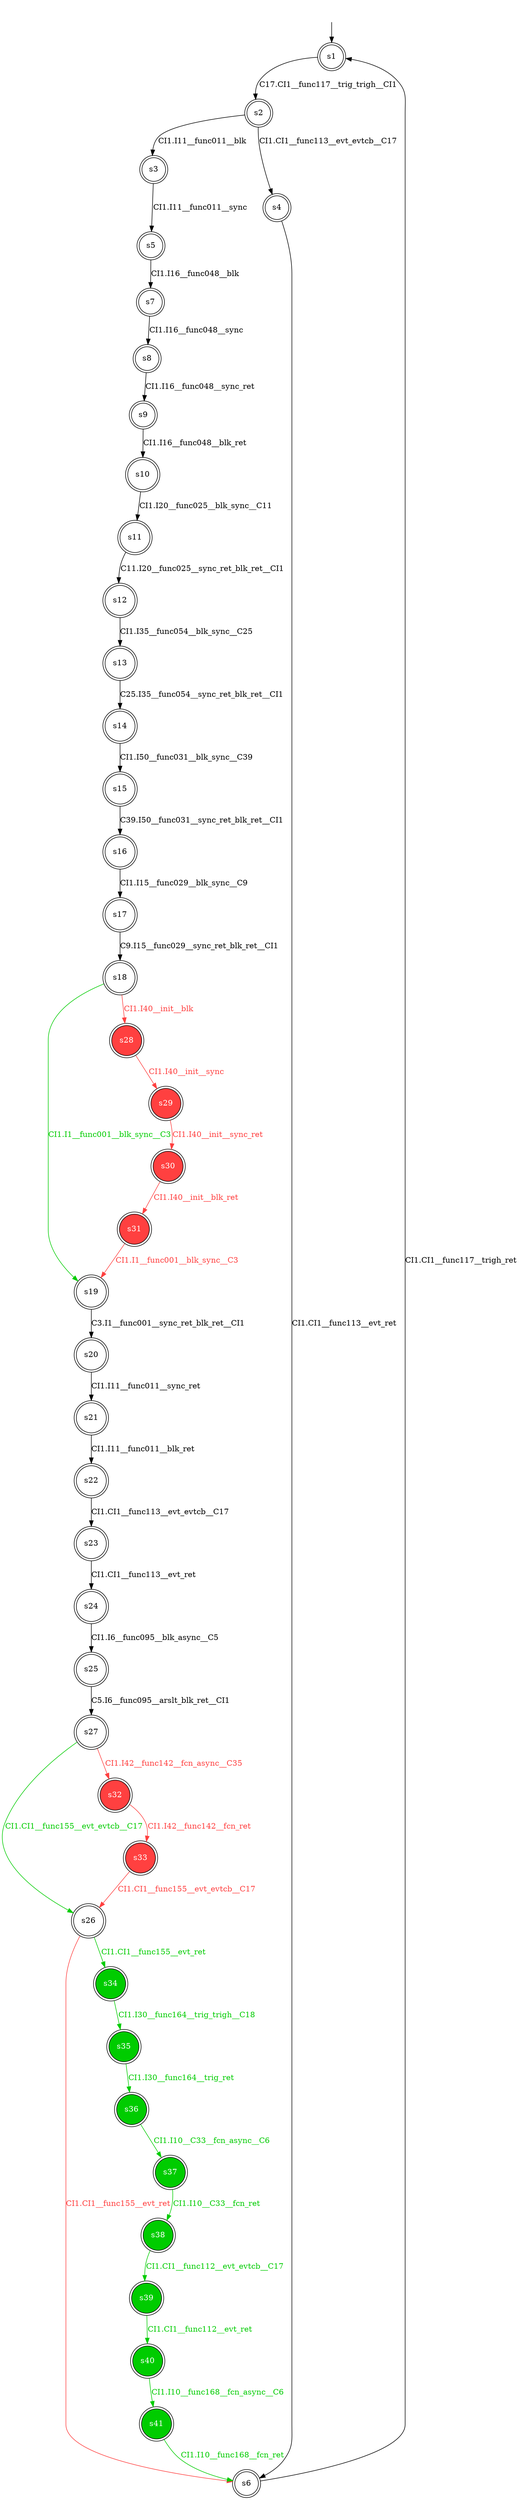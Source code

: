 digraph diffautomaton {
	1 [label=<s1> shape="doublecircle"];
	2 [label=<s2> shape="doublecircle"];
	3 [label=<s3> shape="doublecircle"];
	4 [label=<s4> shape="doublecircle"];
	5 [label=<s5> shape="doublecircle"];
	6 [label=<s6> shape="doublecircle"];
	7 [label=<s7> shape="doublecircle"];
	8 [label=<s8> shape="doublecircle"];
	9 [label=<s9> shape="doublecircle"];
	10 [label=<s10> shape="doublecircle"];
	11 [label=<s11> shape="doublecircle"];
	12 [label=<s12> shape="doublecircle"];
	13 [label=<s13> shape="doublecircle"];
	14 [label=<s14> shape="doublecircle"];
	15 [label=<s15> shape="doublecircle"];
	16 [label=<s16> shape="doublecircle"];
	17 [label=<s17> shape="doublecircle"];
	18 [label=<s18> shape="doublecircle"];
	19 [label=<s19> shape="doublecircle"];
	20 [label=<s20> shape="doublecircle"];
	21 [label=<s21> shape="doublecircle"];
	22 [label=<s22> shape="doublecircle"];
	23 [label=<s23> shape="doublecircle"];
	24 [label=<s24> shape="doublecircle"];
	25 [label=<s25> shape="doublecircle"];
	26 [label=<s26> shape="doublecircle"];
	27 [label=<s27> shape="doublecircle"];
	28 [label=<s28> shape="doublecircle" fillcolor="#ff4040" fontcolor="#ffffff" style="filled"];
	29 [label=<s29> shape="doublecircle" fillcolor="#ff4040" fontcolor="#ffffff" style="filled"];
	30 [label=<s30> shape="doublecircle" fillcolor="#ff4040" fontcolor="#ffffff" style="filled"];
	31 [label=<s31> shape="doublecircle" fillcolor="#ff4040" fontcolor="#ffffff" style="filled"];
	32 [label=<s32> shape="doublecircle" fillcolor="#ff4040" fontcolor="#ffffff" style="filled"];
	33 [label=<s33> shape="doublecircle" fillcolor="#ff4040" fontcolor="#ffffff" style="filled"];
	34 [label=<s34> shape="doublecircle" fillcolor="#00cc00" fontcolor="#ffffff" style="filled"];
	35 [label=<s35> shape="doublecircle" fillcolor="#00cc00" fontcolor="#ffffff" style="filled"];
	36 [label=<s36> shape="doublecircle" fillcolor="#00cc00" fontcolor="#ffffff" style="filled"];
	37 [label=<s37> shape="doublecircle" fillcolor="#00cc00" fontcolor="#ffffff" style="filled"];
	38 [label=<s38> shape="doublecircle" fillcolor="#00cc00" fontcolor="#ffffff" style="filled"];
	39 [label=<s39> shape="doublecircle" fillcolor="#00cc00" fontcolor="#ffffff" style="filled"];
	40 [label=<s40> shape="doublecircle" fillcolor="#00cc00" fontcolor="#ffffff" style="filled"];
	41 [label=<s41> shape="doublecircle" fillcolor="#00cc00" fontcolor="#ffffff" style="filled"];
	__init1 [label=<> shape="none"];
	__init1 -> 1;
	1 -> 2 [label=<<font color="#000000">C17.CI1__func117__trig_trigh__CI1</font>> id="1-0-2"];
	2 -> 3 [label=<<font color="#000000">CI1.I11__func011__blk</font>> id="2-0-3"];
	2 -> 4 [label=<<font color="#000000">CI1.CI1__func113__evt_evtcb__C17</font>> id="2-1-4"];
	3 -> 5 [label=<<font color="#000000">CI1.I11__func011__sync</font>> id="3-0-5"];
	4 -> 6 [label=<<font color="#000000">CI1.CI1__func113__evt_ret</font>> id="4-0-6"];
	5 -> 7 [label=<<font color="#000000">CI1.I16__func048__blk</font>> id="5-0-7"];
	6 -> 1 [label=<<font color="#000000">CI1.CI1__func117__trigh_ret</font>> id="6-0-1"];
	7 -> 8 [label=<<font color="#000000">CI1.I16__func048__sync</font>> id="7-0-8"];
	8 -> 9 [label=<<font color="#000000">CI1.I16__func048__sync_ret</font>> id="8-0-9"];
	9 -> 10 [label=<<font color="#000000">CI1.I16__func048__blk_ret</font>> id="9-0-10"];
	10 -> 11 [label=<<font color="#000000">CI1.I20__func025__blk_sync__C11</font>> id="10-0-11"];
	11 -> 12 [label=<<font color="#000000">C11.I20__func025__sync_ret_blk_ret__CI1</font>> id="11-0-12"];
	12 -> 13 [label=<<font color="#000000">CI1.I35__func054__blk_sync__C25</font>> id="12-0-13"];
	13 -> 14 [label=<<font color="#000000">C25.I35__func054__sync_ret_blk_ret__CI1</font>> id="13-0-14"];
	14 -> 15 [label=<<font color="#000000">CI1.I50__func031__blk_sync__C39</font>> id="14-0-15"];
	15 -> 16 [label=<<font color="#000000">C39.I50__func031__sync_ret_blk_ret__CI1</font>> id="15-0-16"];
	16 -> 17 [label=<<font color="#000000">CI1.I15__func029__blk_sync__C9</font>> id="16-0-17"];
	17 -> 18 [label=<<font color="#000000">C9.I15__func029__sync_ret_blk_ret__CI1</font>> id="17-0-18"];
	18 -> 28 [label=<<font color="#ff4040">CI1.I40__init__blk</font>> color="#ff4040" id="18-0-28"];
	18 -> 19 [label=<<font color="#00cc00">CI1.I1__func001__blk_sync__C3</font>> color="#00cc00" id="18-1-19"];
	19 -> 20 [label=<<font color="#000000">C3.I1__func001__sync_ret_blk_ret__CI1</font>> id="19-0-20"];
	20 -> 21 [label=<<font color="#000000">CI1.I11__func011__sync_ret</font>> id="20-0-21"];
	21 -> 22 [label=<<font color="#000000">CI1.I11__func011__blk_ret</font>> id="21-0-22"];
	22 -> 23 [label=<<font color="#000000">CI1.CI1__func113__evt_evtcb__C17</font>> id="22-0-23"];
	23 -> 24 [label=<<font color="#000000">CI1.CI1__func113__evt_ret</font>> id="23-0-24"];
	24 -> 25 [label=<<font color="#000000">CI1.I6__func095__blk_async__C5</font>> id="24-0-25"];
	25 -> 27 [label=<<font color="#000000">C5.I6__func095__arslt_blk_ret__CI1</font>> id="25-0-27"];
	26 -> 6 [label=<<font color="#ff4040">CI1.CI1__func155__evt_ret</font>> color="#ff4040" id="26-0-6"];
	26 -> 34 [label=<<font color="#00cc00">CI1.CI1__func155__evt_ret</font>> color="#00cc00" id="26-1-34"];
	27 -> 32 [label=<<font color="#ff4040">CI1.I42__func142__fcn_async__C35</font>> color="#ff4040" id="27-0-32"];
	27 -> 26 [label=<<font color="#00cc00">CI1.CI1__func155__evt_evtcb__C17</font>> color="#00cc00" id="27-1-26"];
	28 -> 29 [label=<<font color="#ff4040">CI1.I40__init__sync</font>> color="#ff4040" id="28-0-29"];
	29 -> 30 [label=<<font color="#ff4040">CI1.I40__init__sync_ret</font>> color="#ff4040" id="29-0-30"];
	30 -> 31 [label=<<font color="#ff4040">CI1.I40__init__blk_ret</font>> color="#ff4040" id="30-0-31"];
	31 -> 19 [label=<<font color="#ff4040">CI1.I1__func001__blk_sync__C3</font>> color="#ff4040" id="31-0-19"];
	32 -> 33 [label=<<font color="#ff4040">CI1.I42__func142__fcn_ret</font>> color="#ff4040" id="32-0-33"];
	33 -> 26 [label=<<font color="#ff4040">CI1.CI1__func155__evt_evtcb__C17</font>> color="#ff4040" id="33-0-26"];
	34 -> 35 [label=<<font color="#00cc00">CI1.I30__func164__trig_trigh__C18</font>> color="#00cc00" id="34-0-35"];
	35 -> 36 [label=<<font color="#00cc00">CI1.I30__func164__trig_ret</font>> color="#00cc00" id="35-0-36"];
	36 -> 37 [label=<<font color="#00cc00">CI1.I10__C33__fcn_async__C6</font>> color="#00cc00" id="36-0-37"];
	37 -> 38 [label=<<font color="#00cc00">CI1.I10__C33__fcn_ret</font>> color="#00cc00" id="37-0-38"];
	38 -> 39 [label=<<font color="#00cc00">CI1.CI1__func112__evt_evtcb__C17</font>> color="#00cc00" id="38-0-39"];
	39 -> 40 [label=<<font color="#00cc00">CI1.CI1__func112__evt_ret</font>> color="#00cc00" id="39-0-40"];
	40 -> 41 [label=<<font color="#00cc00">CI1.I10__func168__fcn_async__C6</font>> color="#00cc00" id="40-0-41"];
	41 -> 6 [label=<<font color="#00cc00">CI1.I10__func168__fcn_ret</font>> color="#00cc00" id="41-0-6"];
}
